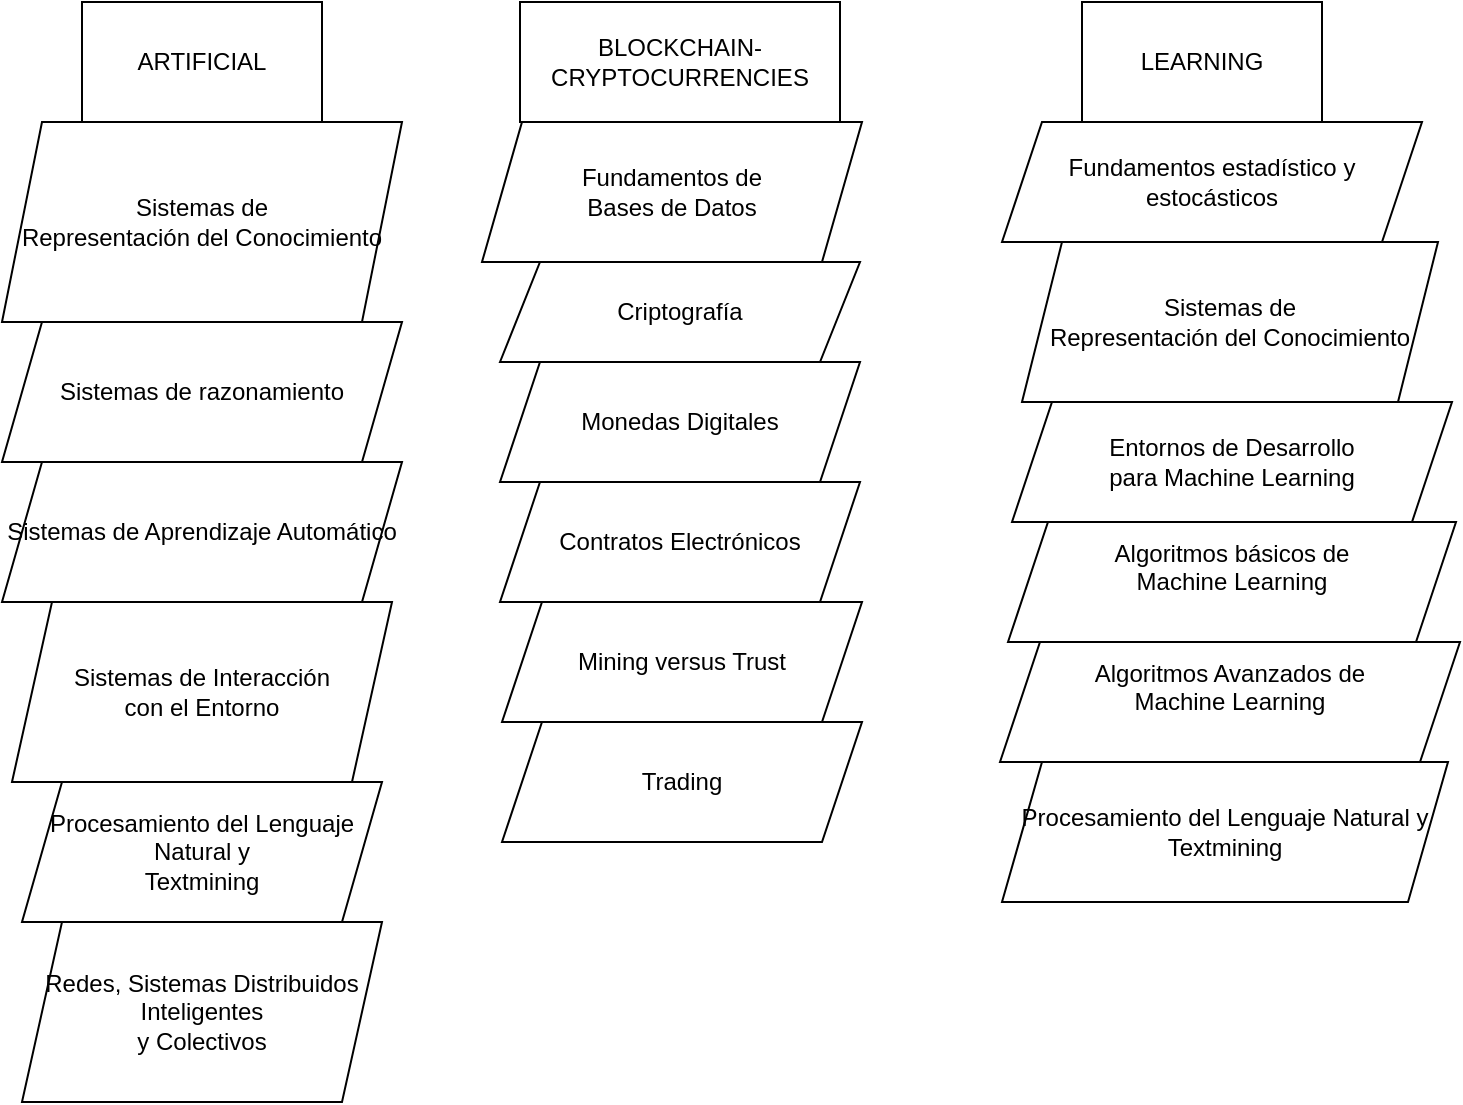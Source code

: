 <mxfile version="14.8.5" type="github"><diagram id="p7oysk6ndTNmlZGjdjdw" name="Page-1"><mxGraphModel dx="1219" dy="696" grid="1" gridSize="10" guides="1" tooltips="1" connect="1" arrows="1" fold="1" page="1" pageScale="1" pageWidth="827" pageHeight="1169" math="0" shadow="0"><root><mxCell id="0"/><mxCell id="1" parent="0"/><mxCell id="ecHuSdsquGclo5wVPDqu-1" value="ARTIFICIAL" style="rounded=0;whiteSpace=wrap;html=1;" parent="1" vertex="1"><mxGeometry x="80" y="40" width="120" height="60" as="geometry"/></mxCell><mxCell id="ecHuSdsquGclo5wVPDqu-2" value="&lt;div&gt;Sistemas de &lt;br&gt;&lt;/div&gt;&lt;div&gt;Representación del Conocimiento&lt;/div&gt;" style="shape=parallelogram;perimeter=parallelogramPerimeter;whiteSpace=wrap;html=1;fixedSize=1;" parent="1" vertex="1"><mxGeometry x="40" y="100" width="200" height="100" as="geometry"/></mxCell><mxCell id="ecHuSdsquGclo5wVPDqu-3" value="Sistemas de razonamiento" style="shape=parallelogram;perimeter=parallelogramPerimeter;whiteSpace=wrap;html=1;fixedSize=1;" parent="1" vertex="1"><mxGeometry x="40" y="200" width="200" height="70" as="geometry"/></mxCell><mxCell id="F7p95SuBvXbChNVBSlAI-1" value="Sistemas de Aprendizaje Automático" style="shape=parallelogram;perimeter=parallelogramPerimeter;whiteSpace=wrap;html=1;fixedSize=1;" parent="1" vertex="1"><mxGeometry x="40" y="270" width="200" height="70" as="geometry"/></mxCell><mxCell id="F7p95SuBvXbChNVBSlAI-2" value="&lt;div&gt;Sistemas de Interacción&lt;/div&gt;&lt;div&gt; con el Entorno&lt;/div&gt;" style="shape=parallelogram;perimeter=parallelogramPerimeter;whiteSpace=wrap;html=1;fixedSize=1;" parent="1" vertex="1"><mxGeometry x="45" y="340" width="190" height="90" as="geometry"/></mxCell><mxCell id="F7p95SuBvXbChNVBSlAI-3" value="&lt;div&gt;Procesamiento del Lenguaje Natural y&lt;/div&gt;&lt;div&gt;Textmining&lt;br&gt;&lt;/div&gt;" style="shape=parallelogram;perimeter=parallelogramPerimeter;whiteSpace=wrap;html=1;fixedSize=1;" parent="1" vertex="1"><mxGeometry x="50" y="430" width="180" height="70" as="geometry"/></mxCell><mxCell id="F7p95SuBvXbChNVBSlAI-4" value="&lt;div&gt;Redes, Sistemas Distribuidos Inteligentes&lt;/div&gt;&lt;div&gt;y Colectivos&lt;br&gt;&lt;/div&gt;" style="shape=parallelogram;perimeter=parallelogramPerimeter;whiteSpace=wrap;html=1;fixedSize=1;" parent="1" vertex="1"><mxGeometry x="50" y="500" width="180" height="90" as="geometry"/></mxCell><mxCell id="w5-nC1y-dMxMbd4l77DF-1" value="BLOCKCHAIN-CRYPTOCURRENCIES" style="rounded=0;whiteSpace=wrap;html=1;" vertex="1" parent="1"><mxGeometry x="299" y="40" width="160" height="60" as="geometry"/></mxCell><mxCell id="w5-nC1y-dMxMbd4l77DF-2" value="&lt;div&gt;Fundamentos de &lt;br&gt;&lt;/div&gt;&lt;div&gt;Bases de Datos&lt;/div&gt;" style="shape=parallelogram;perimeter=parallelogramPerimeter;whiteSpace=wrap;html=1;fixedSize=1;" vertex="1" parent="1"><mxGeometry x="280" y="100" width="190" height="70" as="geometry"/></mxCell><mxCell id="w5-nC1y-dMxMbd4l77DF-3" value="Criptografía" style="shape=parallelogram;perimeter=parallelogramPerimeter;whiteSpace=wrap;html=1;fixedSize=1;" vertex="1" parent="1"><mxGeometry x="289" y="170" width="180" height="50" as="geometry"/></mxCell><mxCell id="w5-nC1y-dMxMbd4l77DF-8" value="Monedas Digitales" style="shape=parallelogram;perimeter=parallelogramPerimeter;whiteSpace=wrap;html=1;fixedSize=1;" vertex="1" parent="1"><mxGeometry x="289" y="220" width="180" height="60" as="geometry"/></mxCell><mxCell id="w5-nC1y-dMxMbd4l77DF-9" value="Contratos Electrónicos" style="shape=parallelogram;perimeter=parallelogramPerimeter;whiteSpace=wrap;html=1;fixedSize=1;" vertex="1" parent="1"><mxGeometry x="289" y="280" width="180" height="60" as="geometry"/></mxCell><mxCell id="w5-nC1y-dMxMbd4l77DF-10" value="Mining versus Trust" style="shape=parallelogram;perimeter=parallelogramPerimeter;whiteSpace=wrap;html=1;fixedSize=1;" vertex="1" parent="1"><mxGeometry x="290" y="340" width="180" height="60" as="geometry"/></mxCell><mxCell id="w5-nC1y-dMxMbd4l77DF-11" value="Trading" style="shape=parallelogram;perimeter=parallelogramPerimeter;whiteSpace=wrap;html=1;fixedSize=1;" vertex="1" parent="1"><mxGeometry x="290" y="400" width="180" height="60" as="geometry"/></mxCell><mxCell id="w5-nC1y-dMxMbd4l77DF-12" value="LEARNING" style="rounded=0;whiteSpace=wrap;html=1;" vertex="1" parent="1"><mxGeometry x="580" y="40" width="120" height="60" as="geometry"/></mxCell><mxCell id="w5-nC1y-dMxMbd4l77DF-13" value="Fundamentos estadístico y estocásticos" style="shape=parallelogram;perimeter=parallelogramPerimeter;whiteSpace=wrap;html=1;fixedSize=1;" vertex="1" parent="1"><mxGeometry x="540" y="100" width="210" height="60" as="geometry"/></mxCell><mxCell id="w5-nC1y-dMxMbd4l77DF-14" value="&lt;div&gt;Algoritmos básicos de &lt;br&gt;&lt;/div&gt;&lt;div&gt;Machine Learning&lt;/div&gt;&lt;div&gt;&lt;br&gt;&lt;/div&gt;" style="shape=parallelogram;perimeter=parallelogramPerimeter;whiteSpace=wrap;html=1;fixedSize=1;" vertex="1" parent="1"><mxGeometry x="543" y="300" width="224" height="60" as="geometry"/></mxCell><mxCell id="w5-nC1y-dMxMbd4l77DF-17" value="&lt;div&gt;Algoritmos Avanzados de &lt;br&gt;&lt;/div&gt;&lt;div&gt;Machine Learning&lt;/div&gt;&lt;div&gt;&lt;br&gt;&lt;/div&gt;" style="shape=parallelogram;perimeter=parallelogramPerimeter;whiteSpace=wrap;html=1;fixedSize=1;" vertex="1" parent="1"><mxGeometry x="539" y="360" width="230" height="60" as="geometry"/></mxCell><mxCell id="w5-nC1y-dMxMbd4l77DF-18" value="&lt;div&gt;Entornos de Desarrollo&lt;/div&gt;&lt;div&gt;para Machine Learning&lt;br&gt;&lt;/div&gt;" style="shape=parallelogram;perimeter=parallelogramPerimeter;whiteSpace=wrap;html=1;fixedSize=1;" vertex="1" parent="1"><mxGeometry x="545" y="240" width="220" height="60" as="geometry"/></mxCell><mxCell id="w5-nC1y-dMxMbd4l77DF-19" value="&lt;div&gt;Sistemas de &lt;br&gt;&lt;/div&gt;&lt;div&gt;Representación del Conocimiento&lt;/div&gt;" style="shape=parallelogram;perimeter=parallelogramPerimeter;whiteSpace=wrap;html=1;fixedSize=1;" vertex="1" parent="1"><mxGeometry x="550" y="160" width="208" height="80" as="geometry"/></mxCell><mxCell id="w5-nC1y-dMxMbd4l77DF-20" value="&lt;div&gt;Procesamiento del Lenguaje Natural y&lt;/div&gt;&lt;div&gt;Textmining&lt;br&gt;&lt;/div&gt;" style="shape=parallelogram;perimeter=parallelogramPerimeter;whiteSpace=wrap;html=1;fixedSize=1;" vertex="1" parent="1"><mxGeometry x="540" y="420" width="223" height="70" as="geometry"/></mxCell></root></mxGraphModel></diagram></mxfile>